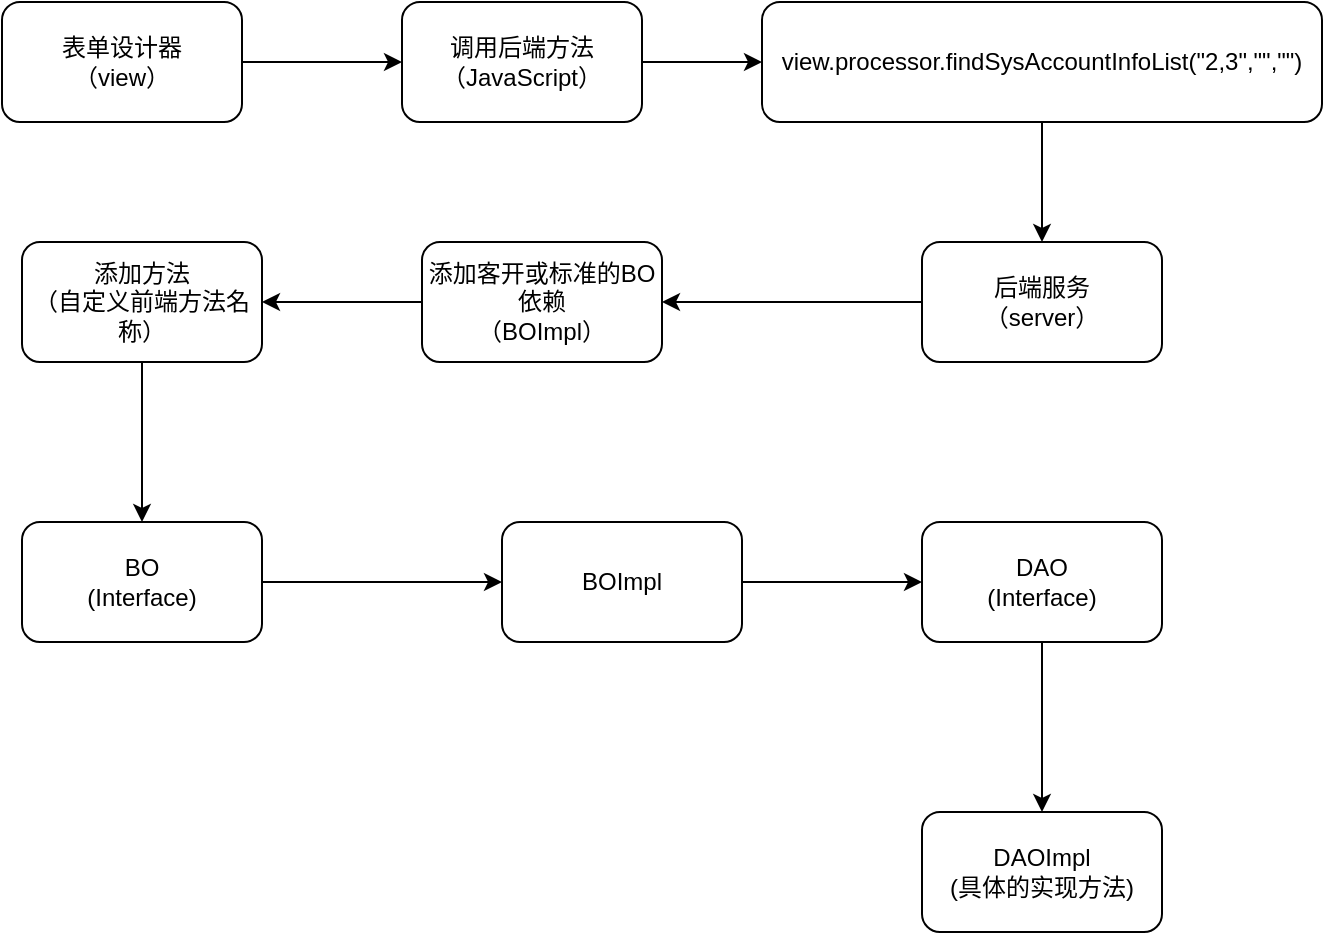 <mxfile version="26.2.14">
  <diagram name="第 1 页" id="vPlIOLLUKM6bT6ggozFT">
    <mxGraphModel dx="977" dy="514" grid="1" gridSize="10" guides="1" tooltips="1" connect="1" arrows="1" fold="1" page="1" pageScale="1" pageWidth="827" pageHeight="1169" math="0" shadow="0">
      <root>
        <mxCell id="0" />
        <mxCell id="1" parent="0" />
        <mxCell id="W-skbeQEMJc8F4TyrRdm-3" style="edgeStyle=orthogonalEdgeStyle;rounded=0;orthogonalLoop=1;jettySize=auto;html=1;exitX=1;exitY=0.5;exitDx=0;exitDy=0;entryX=0;entryY=0.5;entryDx=0;entryDy=0;" edge="1" parent="1" source="W-skbeQEMJc8F4TyrRdm-1" target="W-skbeQEMJc8F4TyrRdm-2">
          <mxGeometry relative="1" as="geometry" />
        </mxCell>
        <mxCell id="W-skbeQEMJc8F4TyrRdm-1" value="&lt;div&gt;表单设计器&lt;/div&gt;&lt;div&gt;（&lt;span style=&quot;background-color: transparent; color: light-dark(rgb(0, 0, 0), rgb(255, 255, 255));&quot;&gt;view&lt;/span&gt;&lt;span style=&quot;background-color: transparent; color: light-dark(rgb(0, 0, 0), rgb(255, 255, 255));&quot;&gt;）&lt;/span&gt;&lt;/div&gt;" style="rounded=1;whiteSpace=wrap;html=1;" vertex="1" parent="1">
          <mxGeometry x="60" y="180" width="120" height="60" as="geometry" />
        </mxCell>
        <mxCell id="W-skbeQEMJc8F4TyrRdm-5" style="edgeStyle=orthogonalEdgeStyle;rounded=0;orthogonalLoop=1;jettySize=auto;html=1;exitX=1;exitY=0.5;exitDx=0;exitDy=0;entryX=0;entryY=0.5;entryDx=0;entryDy=0;" edge="1" parent="1" source="W-skbeQEMJc8F4TyrRdm-2" target="W-skbeQEMJc8F4TyrRdm-4">
          <mxGeometry relative="1" as="geometry" />
        </mxCell>
        <mxCell id="W-skbeQEMJc8F4TyrRdm-2" value="&lt;div&gt;调用后端方法&lt;/div&gt;&lt;div&gt;（&lt;span style=&quot;background-color: transparent; color: light-dark(rgb(0, 0, 0), rgb(255, 255, 255));&quot;&gt;JavaScript&lt;/span&gt;&lt;span style=&quot;background-color: transparent; color: light-dark(rgb(0, 0, 0), rgb(255, 255, 255));&quot;&gt;）&lt;/span&gt;&lt;/div&gt;" style="rounded=1;whiteSpace=wrap;html=1;" vertex="1" parent="1">
          <mxGeometry x="260" y="180" width="120" height="60" as="geometry" />
        </mxCell>
        <mxCell id="W-skbeQEMJc8F4TyrRdm-7" style="edgeStyle=orthogonalEdgeStyle;rounded=0;orthogonalLoop=1;jettySize=auto;html=1;exitX=0.5;exitY=1;exitDx=0;exitDy=0;entryX=0.5;entryY=0;entryDx=0;entryDy=0;" edge="1" parent="1" source="W-skbeQEMJc8F4TyrRdm-4" target="W-skbeQEMJc8F4TyrRdm-6">
          <mxGeometry relative="1" as="geometry" />
        </mxCell>
        <mxCell id="W-skbeQEMJc8F4TyrRdm-4" value="view.processor.findSysAccountInfoList(&quot;2,3&quot;,&quot;&quot;,&quot;&quot;)" style="rounded=1;whiteSpace=wrap;html=1;" vertex="1" parent="1">
          <mxGeometry x="440" y="180" width="280" height="60" as="geometry" />
        </mxCell>
        <mxCell id="W-skbeQEMJc8F4TyrRdm-11" style="edgeStyle=orthogonalEdgeStyle;rounded=0;orthogonalLoop=1;jettySize=auto;html=1;exitX=0;exitY=0.5;exitDx=0;exitDy=0;entryX=1;entryY=0.5;entryDx=0;entryDy=0;" edge="1" parent="1" source="W-skbeQEMJc8F4TyrRdm-6" target="W-skbeQEMJc8F4TyrRdm-10">
          <mxGeometry relative="1" as="geometry" />
        </mxCell>
        <mxCell id="W-skbeQEMJc8F4TyrRdm-6" value="后端服务&lt;br&gt;（server）" style="rounded=1;whiteSpace=wrap;html=1;" vertex="1" parent="1">
          <mxGeometry x="520" y="300" width="120" height="60" as="geometry" />
        </mxCell>
        <mxCell id="W-skbeQEMJc8F4TyrRdm-17" style="edgeStyle=orthogonalEdgeStyle;rounded=0;orthogonalLoop=1;jettySize=auto;html=1;exitX=0.5;exitY=1;exitDx=0;exitDy=0;entryX=0.5;entryY=0;entryDx=0;entryDy=0;" edge="1" parent="1" source="W-skbeQEMJc8F4TyrRdm-8" target="W-skbeQEMJc8F4TyrRdm-13">
          <mxGeometry relative="1" as="geometry" />
        </mxCell>
        <mxCell id="W-skbeQEMJc8F4TyrRdm-8" value="添加方法&lt;div&gt;（自定义前端方法名称）&lt;/div&gt;" style="rounded=1;whiteSpace=wrap;html=1;" vertex="1" parent="1">
          <mxGeometry x="70" y="300" width="120" height="60" as="geometry" />
        </mxCell>
        <mxCell id="W-skbeQEMJc8F4TyrRdm-12" style="edgeStyle=orthogonalEdgeStyle;rounded=0;orthogonalLoop=1;jettySize=auto;html=1;exitX=0;exitY=0.5;exitDx=0;exitDy=0;entryX=1;entryY=0.5;entryDx=0;entryDy=0;" edge="1" parent="1" source="W-skbeQEMJc8F4TyrRdm-10" target="W-skbeQEMJc8F4TyrRdm-8">
          <mxGeometry relative="1" as="geometry" />
        </mxCell>
        <mxCell id="W-skbeQEMJc8F4TyrRdm-10" value="添加客开或标准的BO依赖&lt;br&gt;（BOImpl）" style="rounded=1;whiteSpace=wrap;html=1;" vertex="1" parent="1">
          <mxGeometry x="270" y="300" width="120" height="60" as="geometry" />
        </mxCell>
        <mxCell id="W-skbeQEMJc8F4TyrRdm-18" style="edgeStyle=orthogonalEdgeStyle;rounded=0;orthogonalLoop=1;jettySize=auto;html=1;exitX=1;exitY=0.5;exitDx=0;exitDy=0;entryX=0;entryY=0.5;entryDx=0;entryDy=0;" edge="1" parent="1" source="W-skbeQEMJc8F4TyrRdm-13" target="W-skbeQEMJc8F4TyrRdm-14">
          <mxGeometry relative="1" as="geometry" />
        </mxCell>
        <mxCell id="W-skbeQEMJc8F4TyrRdm-13" value="BO&lt;div&gt;(Interface)&lt;/div&gt;" style="rounded=1;whiteSpace=wrap;html=1;" vertex="1" parent="1">
          <mxGeometry x="70" y="440" width="120" height="60" as="geometry" />
        </mxCell>
        <mxCell id="W-skbeQEMJc8F4TyrRdm-19" style="edgeStyle=orthogonalEdgeStyle;rounded=0;orthogonalLoop=1;jettySize=auto;html=1;exitX=1;exitY=0.5;exitDx=0;exitDy=0;entryX=0;entryY=0.5;entryDx=0;entryDy=0;" edge="1" parent="1" source="W-skbeQEMJc8F4TyrRdm-14" target="W-skbeQEMJc8F4TyrRdm-15">
          <mxGeometry relative="1" as="geometry" />
        </mxCell>
        <mxCell id="W-skbeQEMJc8F4TyrRdm-14" value="BOImpl" style="rounded=1;whiteSpace=wrap;html=1;" vertex="1" parent="1">
          <mxGeometry x="310" y="440" width="120" height="60" as="geometry" />
        </mxCell>
        <mxCell id="W-skbeQEMJc8F4TyrRdm-20" style="edgeStyle=orthogonalEdgeStyle;rounded=0;orthogonalLoop=1;jettySize=auto;html=1;exitX=0.5;exitY=1;exitDx=0;exitDy=0;entryX=0.5;entryY=0;entryDx=0;entryDy=0;" edge="1" parent="1" source="W-skbeQEMJc8F4TyrRdm-15" target="W-skbeQEMJc8F4TyrRdm-16">
          <mxGeometry relative="1" as="geometry" />
        </mxCell>
        <mxCell id="W-skbeQEMJc8F4TyrRdm-15" value="DAO&lt;br&gt;&lt;div&gt;(Interface)&lt;/div&gt;" style="rounded=1;whiteSpace=wrap;html=1;" vertex="1" parent="1">
          <mxGeometry x="520" y="440" width="120" height="60" as="geometry" />
        </mxCell>
        <mxCell id="W-skbeQEMJc8F4TyrRdm-16" value="DAOImpl&lt;div&gt;(具体的实现方法)&lt;/div&gt;" style="rounded=1;whiteSpace=wrap;html=1;" vertex="1" parent="1">
          <mxGeometry x="520" y="585" width="120" height="60" as="geometry" />
        </mxCell>
      </root>
    </mxGraphModel>
  </diagram>
</mxfile>
